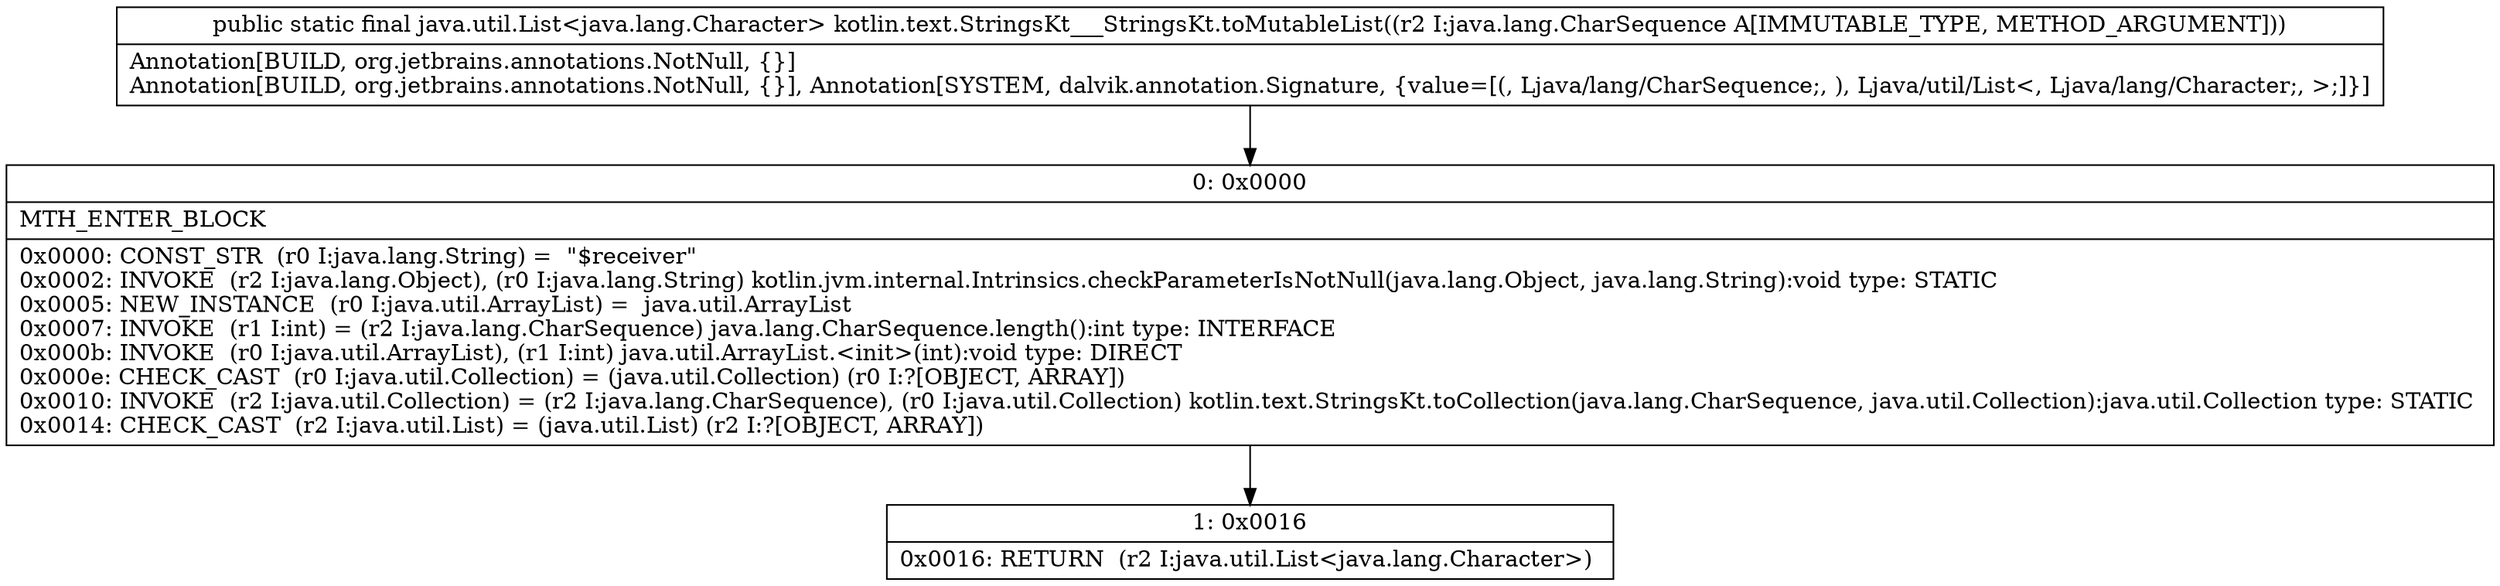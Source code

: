 digraph "CFG forkotlin.text.StringsKt___StringsKt.toMutableList(Ljava\/lang\/CharSequence;)Ljava\/util\/List;" {
Node_0 [shape=record,label="{0\:\ 0x0000|MTH_ENTER_BLOCK\l|0x0000: CONST_STR  (r0 I:java.lang.String) =  \"$receiver\" \l0x0002: INVOKE  (r2 I:java.lang.Object), (r0 I:java.lang.String) kotlin.jvm.internal.Intrinsics.checkParameterIsNotNull(java.lang.Object, java.lang.String):void type: STATIC \l0x0005: NEW_INSTANCE  (r0 I:java.util.ArrayList) =  java.util.ArrayList \l0x0007: INVOKE  (r1 I:int) = (r2 I:java.lang.CharSequence) java.lang.CharSequence.length():int type: INTERFACE \l0x000b: INVOKE  (r0 I:java.util.ArrayList), (r1 I:int) java.util.ArrayList.\<init\>(int):void type: DIRECT \l0x000e: CHECK_CAST  (r0 I:java.util.Collection) = (java.util.Collection) (r0 I:?[OBJECT, ARRAY]) \l0x0010: INVOKE  (r2 I:java.util.Collection) = (r2 I:java.lang.CharSequence), (r0 I:java.util.Collection) kotlin.text.StringsKt.toCollection(java.lang.CharSequence, java.util.Collection):java.util.Collection type: STATIC \l0x0014: CHECK_CAST  (r2 I:java.util.List) = (java.util.List) (r2 I:?[OBJECT, ARRAY]) \l}"];
Node_1 [shape=record,label="{1\:\ 0x0016|0x0016: RETURN  (r2 I:java.util.List\<java.lang.Character\>) \l}"];
MethodNode[shape=record,label="{public static final java.util.List\<java.lang.Character\> kotlin.text.StringsKt___StringsKt.toMutableList((r2 I:java.lang.CharSequence A[IMMUTABLE_TYPE, METHOD_ARGUMENT]))  | Annotation[BUILD, org.jetbrains.annotations.NotNull, \{\}]\lAnnotation[BUILD, org.jetbrains.annotations.NotNull, \{\}], Annotation[SYSTEM, dalvik.annotation.Signature, \{value=[(, Ljava\/lang\/CharSequence;, ), Ljava\/util\/List\<, Ljava\/lang\/Character;, \>;]\}]\l}"];
MethodNode -> Node_0;
Node_0 -> Node_1;
}

